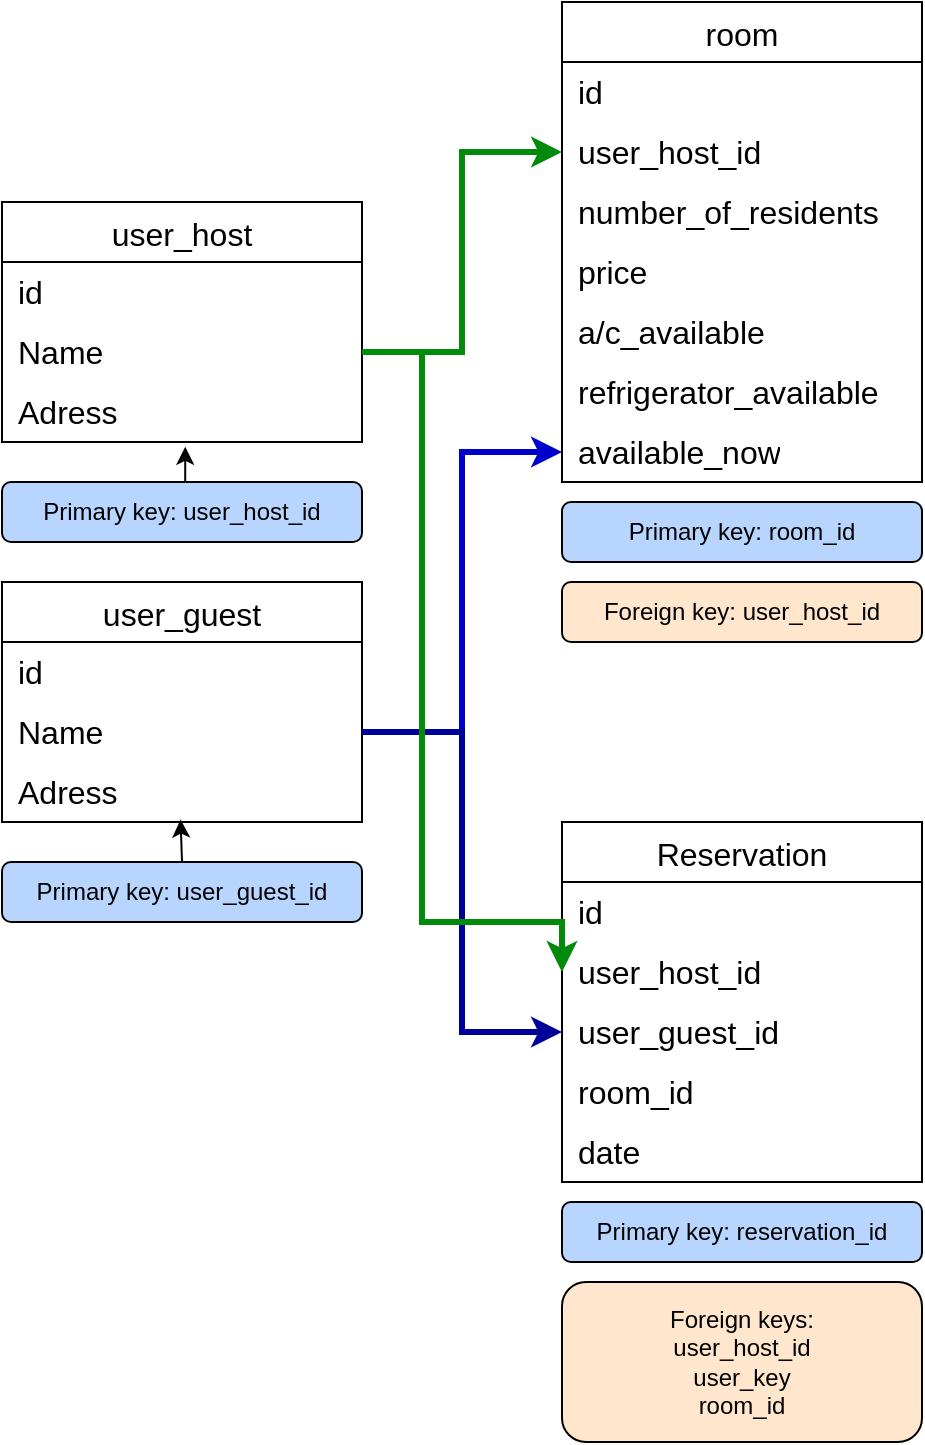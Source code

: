 <mxfile version="21.6.9" type="github">
  <diagram name="Page-1" id="mi1Nz01Pb6jXba4AkOvy">
    <mxGraphModel dx="1500" dy="763" grid="1" gridSize="10" guides="1" tooltips="1" connect="1" arrows="1" fold="1" page="1" pageScale="1" pageWidth="827" pageHeight="1169" math="0" shadow="0">
      <root>
        <mxCell id="0" />
        <mxCell id="1" parent="0" />
        <mxCell id="DrTKX07Md747x0h-s05a-23" value="user_host" style="shape=table;startSize=30;container=1;collapsible=0;childLayout=tableLayout;fixedRows=1;rowLines=0;fontStyle=0;strokeColor=default;fontSize=16;" vertex="1" parent="1">
          <mxGeometry x="80" y="130" width="180" height="120" as="geometry" />
        </mxCell>
        <mxCell id="DrTKX07Md747x0h-s05a-24" value="" style="shape=tableRow;horizontal=0;startSize=0;swimlaneHead=0;swimlaneBody=0;top=0;left=0;bottom=0;right=0;collapsible=0;dropTarget=0;fillColor=none;points=[[0,0.5],[1,0.5]];portConstraint=eastwest;strokeColor=inherit;fontSize=16;" vertex="1" parent="DrTKX07Md747x0h-s05a-23">
          <mxGeometry y="30" width="180" height="30" as="geometry" />
        </mxCell>
        <mxCell id="DrTKX07Md747x0h-s05a-26" value="id" style="shape=partialRectangle;html=1;whiteSpace=wrap;connectable=0;fillColor=none;top=0;left=0;bottom=0;right=0;align=left;spacingLeft=6;overflow=hidden;strokeColor=inherit;fontSize=16;" vertex="1" parent="DrTKX07Md747x0h-s05a-24">
          <mxGeometry width="180" height="30" as="geometry">
            <mxRectangle width="180" height="30" as="alternateBounds" />
          </mxGeometry>
        </mxCell>
        <mxCell id="DrTKX07Md747x0h-s05a-27" value="" style="shape=tableRow;horizontal=0;startSize=0;swimlaneHead=0;swimlaneBody=0;top=0;left=0;bottom=0;right=0;collapsible=0;dropTarget=0;fillColor=none;points=[[0,0.5],[1,0.5]];portConstraint=eastwest;strokeColor=inherit;fontSize=16;" vertex="1" parent="DrTKX07Md747x0h-s05a-23">
          <mxGeometry y="60" width="180" height="30" as="geometry" />
        </mxCell>
        <mxCell id="DrTKX07Md747x0h-s05a-29" value="Name" style="shape=partialRectangle;html=1;whiteSpace=wrap;connectable=0;fillColor=none;top=0;left=0;bottom=0;right=0;align=left;spacingLeft=6;overflow=hidden;strokeColor=inherit;fontSize=16;" vertex="1" parent="DrTKX07Md747x0h-s05a-27">
          <mxGeometry width="180" height="30" as="geometry">
            <mxRectangle width="180" height="30" as="alternateBounds" />
          </mxGeometry>
        </mxCell>
        <mxCell id="DrTKX07Md747x0h-s05a-30" value="" style="shape=tableRow;horizontal=0;startSize=0;swimlaneHead=0;swimlaneBody=0;top=0;left=0;bottom=0;right=0;collapsible=0;dropTarget=0;fillColor=none;points=[[0,0.5],[1,0.5]];portConstraint=eastwest;strokeColor=inherit;fontSize=16;" vertex="1" parent="DrTKX07Md747x0h-s05a-23">
          <mxGeometry y="90" width="180" height="30" as="geometry" />
        </mxCell>
        <mxCell id="DrTKX07Md747x0h-s05a-32" value="Adress" style="shape=partialRectangle;html=1;whiteSpace=wrap;connectable=0;fillColor=none;top=0;left=0;bottom=0;right=0;align=left;spacingLeft=6;overflow=hidden;strokeColor=inherit;fontSize=16;" vertex="1" parent="DrTKX07Md747x0h-s05a-30">
          <mxGeometry width="180" height="30" as="geometry">
            <mxRectangle width="180" height="30" as="alternateBounds" />
          </mxGeometry>
        </mxCell>
        <mxCell id="DrTKX07Md747x0h-s05a-35" style="edgeStyle=orthogonalEdgeStyle;rounded=0;orthogonalLoop=1;jettySize=auto;html=1;exitX=0.5;exitY=0;exitDx=0;exitDy=0;entryX=0.509;entryY=1.08;entryDx=0;entryDy=0;entryPerimeter=0;" edge="1" parent="1" source="DrTKX07Md747x0h-s05a-34" target="DrTKX07Md747x0h-s05a-30">
          <mxGeometry relative="1" as="geometry" />
        </mxCell>
        <mxCell id="DrTKX07Md747x0h-s05a-34" value="Primary key: user_host_id" style="rounded=1;whiteSpace=wrap;html=1;fillColor=#B7D5FF;" vertex="1" parent="1">
          <mxGeometry x="80" y="270" width="180" height="30" as="geometry" />
        </mxCell>
        <mxCell id="DrTKX07Md747x0h-s05a-36" value="user_guest" style="shape=table;startSize=30;container=1;collapsible=0;childLayout=tableLayout;fixedRows=1;rowLines=0;fontStyle=0;strokeColor=default;fontSize=16;" vertex="1" parent="1">
          <mxGeometry x="80" y="320" width="180" height="120" as="geometry" />
        </mxCell>
        <mxCell id="DrTKX07Md747x0h-s05a-37" value="" style="shape=tableRow;horizontal=0;startSize=0;swimlaneHead=0;swimlaneBody=0;top=0;left=0;bottom=0;right=0;collapsible=0;dropTarget=0;fillColor=none;points=[[0,0.5],[1,0.5]];portConstraint=eastwest;strokeColor=inherit;fontSize=16;" vertex="1" parent="DrTKX07Md747x0h-s05a-36">
          <mxGeometry y="30" width="180" height="30" as="geometry" />
        </mxCell>
        <mxCell id="DrTKX07Md747x0h-s05a-39" value="id" style="shape=partialRectangle;html=1;whiteSpace=wrap;connectable=0;fillColor=none;top=0;left=0;bottom=0;right=0;align=left;spacingLeft=6;overflow=hidden;strokeColor=inherit;fontSize=16;" vertex="1" parent="DrTKX07Md747x0h-s05a-37">
          <mxGeometry width="180" height="30" as="geometry">
            <mxRectangle width="180" height="30" as="alternateBounds" />
          </mxGeometry>
        </mxCell>
        <mxCell id="DrTKX07Md747x0h-s05a-40" value="" style="shape=tableRow;horizontal=0;startSize=0;swimlaneHead=0;swimlaneBody=0;top=0;left=0;bottom=0;right=0;collapsible=0;dropTarget=0;fillColor=none;points=[[0,0.5],[1,0.5]];portConstraint=eastwest;strokeColor=inherit;fontSize=16;" vertex="1" parent="DrTKX07Md747x0h-s05a-36">
          <mxGeometry y="60" width="180" height="30" as="geometry" />
        </mxCell>
        <mxCell id="DrTKX07Md747x0h-s05a-42" value="Name" style="shape=partialRectangle;html=1;whiteSpace=wrap;connectable=0;fillColor=none;top=0;left=0;bottom=0;right=0;align=left;spacingLeft=6;overflow=hidden;strokeColor=inherit;fontSize=16;" vertex="1" parent="DrTKX07Md747x0h-s05a-40">
          <mxGeometry width="180" height="30" as="geometry">
            <mxRectangle width="180" height="30" as="alternateBounds" />
          </mxGeometry>
        </mxCell>
        <mxCell id="DrTKX07Md747x0h-s05a-43" value="" style="shape=tableRow;horizontal=0;startSize=0;swimlaneHead=0;swimlaneBody=0;top=0;left=0;bottom=0;right=0;collapsible=0;dropTarget=0;fillColor=none;points=[[0,0.5],[1,0.5]];portConstraint=eastwest;strokeColor=inherit;fontSize=16;" vertex="1" parent="DrTKX07Md747x0h-s05a-36">
          <mxGeometry y="90" width="180" height="30" as="geometry" />
        </mxCell>
        <mxCell id="DrTKX07Md747x0h-s05a-45" value="Adress" style="shape=partialRectangle;html=1;whiteSpace=wrap;connectable=0;fillColor=none;top=0;left=0;bottom=0;right=0;align=left;spacingLeft=6;overflow=hidden;strokeColor=inherit;fontSize=16;" vertex="1" parent="DrTKX07Md747x0h-s05a-43">
          <mxGeometry width="180" height="30" as="geometry">
            <mxRectangle width="180" height="30" as="alternateBounds" />
          </mxGeometry>
        </mxCell>
        <mxCell id="DrTKX07Md747x0h-s05a-47" style="edgeStyle=orthogonalEdgeStyle;rounded=0;orthogonalLoop=1;jettySize=auto;html=1;exitX=0.5;exitY=0;exitDx=0;exitDy=0;entryX=0.496;entryY=0.96;entryDx=0;entryDy=0;entryPerimeter=0;" edge="1" parent="1" source="DrTKX07Md747x0h-s05a-46" target="DrTKX07Md747x0h-s05a-43">
          <mxGeometry relative="1" as="geometry" />
        </mxCell>
        <mxCell id="DrTKX07Md747x0h-s05a-46" value="Primary key: user_guest_id" style="rounded=1;whiteSpace=wrap;html=1;fillColor=#B7D5FF;" vertex="1" parent="1">
          <mxGeometry x="80" y="460" width="180" height="30" as="geometry" />
        </mxCell>
        <mxCell id="DrTKX07Md747x0h-s05a-58" value="room" style="shape=table;startSize=30;container=1;collapsible=0;childLayout=tableLayout;fixedRows=1;rowLines=0;fontStyle=0;strokeColor=default;fontSize=16;" vertex="1" parent="1">
          <mxGeometry x="360" y="30" width="180" height="240" as="geometry" />
        </mxCell>
        <mxCell id="DrTKX07Md747x0h-s05a-59" value="" style="shape=tableRow;horizontal=0;startSize=0;swimlaneHead=0;swimlaneBody=0;top=0;left=0;bottom=0;right=0;collapsible=0;dropTarget=0;fillColor=none;points=[[0,0.5],[1,0.5]];portConstraint=eastwest;strokeColor=inherit;fontSize=16;" vertex="1" parent="DrTKX07Md747x0h-s05a-58">
          <mxGeometry y="30" width="180" height="30" as="geometry" />
        </mxCell>
        <mxCell id="DrTKX07Md747x0h-s05a-61" value="id" style="shape=partialRectangle;html=1;whiteSpace=wrap;connectable=0;fillColor=none;top=0;left=0;bottom=0;right=0;align=left;spacingLeft=6;overflow=hidden;strokeColor=inherit;fontSize=16;" vertex="1" parent="DrTKX07Md747x0h-s05a-59">
          <mxGeometry width="180" height="30" as="geometry">
            <mxRectangle width="180" height="30" as="alternateBounds" />
          </mxGeometry>
        </mxCell>
        <mxCell id="DrTKX07Md747x0h-s05a-84" style="shape=tableRow;horizontal=0;startSize=0;swimlaneHead=0;swimlaneBody=0;top=0;left=0;bottom=0;right=0;collapsible=0;dropTarget=0;fillColor=none;points=[[0,0.5],[1,0.5]];portConstraint=eastwest;strokeColor=inherit;fontSize=16;" vertex="1" parent="DrTKX07Md747x0h-s05a-58">
          <mxGeometry y="60" width="180" height="30" as="geometry" />
        </mxCell>
        <mxCell id="DrTKX07Md747x0h-s05a-85" value="user_host_id" style="shape=partialRectangle;html=1;whiteSpace=wrap;connectable=0;fillColor=none;top=0;left=0;bottom=0;right=0;align=left;spacingLeft=6;overflow=hidden;strokeColor=inherit;fontSize=16;" vertex="1" parent="DrTKX07Md747x0h-s05a-84">
          <mxGeometry width="180" height="30" as="geometry">
            <mxRectangle width="180" height="30" as="alternateBounds" />
          </mxGeometry>
        </mxCell>
        <mxCell id="DrTKX07Md747x0h-s05a-62" value="" style="shape=tableRow;horizontal=0;startSize=0;swimlaneHead=0;swimlaneBody=0;top=0;left=0;bottom=0;right=0;collapsible=0;dropTarget=0;fillColor=none;points=[[0,0.5],[1,0.5]];portConstraint=eastwest;strokeColor=inherit;fontSize=16;" vertex="1" parent="DrTKX07Md747x0h-s05a-58">
          <mxGeometry y="90" width="180" height="30" as="geometry" />
        </mxCell>
        <mxCell id="DrTKX07Md747x0h-s05a-64" value="number_of_residents" style="shape=partialRectangle;html=1;whiteSpace=wrap;connectable=0;fillColor=none;top=0;left=0;bottom=0;right=0;align=left;spacingLeft=6;overflow=hidden;strokeColor=inherit;fontSize=16;" vertex="1" parent="DrTKX07Md747x0h-s05a-62">
          <mxGeometry width="180" height="30" as="geometry">
            <mxRectangle width="180" height="30" as="alternateBounds" />
          </mxGeometry>
        </mxCell>
        <mxCell id="DrTKX07Md747x0h-s05a-65" value="" style="shape=tableRow;horizontal=0;startSize=0;swimlaneHead=0;swimlaneBody=0;top=0;left=0;bottom=0;right=0;collapsible=0;dropTarget=0;fillColor=none;points=[[0,0.5],[1,0.5]];portConstraint=eastwest;strokeColor=inherit;fontSize=16;" vertex="1" parent="DrTKX07Md747x0h-s05a-58">
          <mxGeometry y="120" width="180" height="30" as="geometry" />
        </mxCell>
        <mxCell id="DrTKX07Md747x0h-s05a-67" value="price" style="shape=partialRectangle;html=1;whiteSpace=wrap;connectable=0;fillColor=none;top=0;left=0;bottom=0;right=0;align=left;spacingLeft=6;overflow=hidden;strokeColor=inherit;fontSize=16;" vertex="1" parent="DrTKX07Md747x0h-s05a-65">
          <mxGeometry width="180" height="30" as="geometry">
            <mxRectangle width="180" height="30" as="alternateBounds" />
          </mxGeometry>
        </mxCell>
        <mxCell id="DrTKX07Md747x0h-s05a-74" style="shape=tableRow;horizontal=0;startSize=0;swimlaneHead=0;swimlaneBody=0;top=0;left=0;bottom=0;right=0;collapsible=0;dropTarget=0;fillColor=none;points=[[0,0.5],[1,0.5]];portConstraint=eastwest;strokeColor=inherit;fontSize=16;" vertex="1" parent="DrTKX07Md747x0h-s05a-58">
          <mxGeometry y="150" width="180" height="30" as="geometry" />
        </mxCell>
        <mxCell id="DrTKX07Md747x0h-s05a-75" value="a/c_available" style="shape=partialRectangle;html=1;whiteSpace=wrap;connectable=0;fillColor=none;top=0;left=0;bottom=0;right=0;align=left;spacingLeft=6;overflow=hidden;strokeColor=inherit;fontSize=16;" vertex="1" parent="DrTKX07Md747x0h-s05a-74">
          <mxGeometry width="180" height="30" as="geometry">
            <mxRectangle width="180" height="30" as="alternateBounds" />
          </mxGeometry>
        </mxCell>
        <mxCell id="DrTKX07Md747x0h-s05a-80" style="shape=tableRow;horizontal=0;startSize=0;swimlaneHead=0;swimlaneBody=0;top=0;left=0;bottom=0;right=0;collapsible=0;dropTarget=0;fillColor=none;points=[[0,0.5],[1,0.5]];portConstraint=eastwest;strokeColor=inherit;fontSize=16;" vertex="1" parent="DrTKX07Md747x0h-s05a-58">
          <mxGeometry y="180" width="180" height="30" as="geometry" />
        </mxCell>
        <mxCell id="DrTKX07Md747x0h-s05a-81" value="refrigerator_available" style="shape=partialRectangle;html=1;whiteSpace=wrap;connectable=0;fillColor=none;top=0;left=0;bottom=0;right=0;align=left;spacingLeft=6;overflow=hidden;strokeColor=inherit;fontSize=16;" vertex="1" parent="DrTKX07Md747x0h-s05a-80">
          <mxGeometry width="180" height="30" as="geometry">
            <mxRectangle width="180" height="30" as="alternateBounds" />
          </mxGeometry>
        </mxCell>
        <mxCell id="DrTKX07Md747x0h-s05a-82" style="shape=tableRow;horizontal=0;startSize=0;swimlaneHead=0;swimlaneBody=0;top=0;left=0;bottom=0;right=0;collapsible=0;dropTarget=0;fillColor=none;points=[[0,0.5],[1,0.5]];portConstraint=eastwest;strokeColor=inherit;fontSize=16;" vertex="1" parent="DrTKX07Md747x0h-s05a-58">
          <mxGeometry y="210" width="180" height="30" as="geometry" />
        </mxCell>
        <mxCell id="DrTKX07Md747x0h-s05a-83" value="available_now" style="shape=partialRectangle;html=1;whiteSpace=wrap;connectable=0;fillColor=none;top=0;left=0;bottom=0;right=0;align=left;spacingLeft=6;overflow=hidden;strokeColor=inherit;fontSize=16;" vertex="1" parent="DrTKX07Md747x0h-s05a-82">
          <mxGeometry width="180" height="30" as="geometry">
            <mxRectangle width="180" height="30" as="alternateBounds" />
          </mxGeometry>
        </mxCell>
        <mxCell id="DrTKX07Md747x0h-s05a-69" value="Foreign key: user_host_id" style="rounded=1;whiteSpace=wrap;html=1;fillColor=#FFE6CC;" vertex="1" parent="1">
          <mxGeometry x="360" y="320" width="180" height="30" as="geometry" />
        </mxCell>
        <mxCell id="DrTKX07Md747x0h-s05a-76" style="shape=tableRow;horizontal=0;startSize=0;swimlaneHead=0;swimlaneBody=0;top=0;left=0;bottom=0;right=0;collapsible=0;dropTarget=0;fillColor=none;points=[[0,0.5],[1,0.5]];portConstraint=eastwest;strokeColor=inherit;fontSize=16;" vertex="1" parent="1">
          <mxGeometry x="360" y="180" width="180" height="30" as="geometry" />
        </mxCell>
        <mxCell id="DrTKX07Md747x0h-s05a-86" style="edgeStyle=orthogonalEdgeStyle;rounded=0;orthogonalLoop=1;jettySize=auto;html=1;exitX=1;exitY=0.5;exitDx=0;exitDy=0;entryX=0;entryY=0.5;entryDx=0;entryDy=0;strokeColor=#028A0A;strokeWidth=3;" edge="1" parent="1" source="DrTKX07Md747x0h-s05a-27" target="DrTKX07Md747x0h-s05a-84">
          <mxGeometry relative="1" as="geometry" />
        </mxCell>
        <mxCell id="DrTKX07Md747x0h-s05a-87" style="edgeStyle=orthogonalEdgeStyle;rounded=0;orthogonalLoop=1;jettySize=auto;html=1;entryX=0;entryY=0.5;entryDx=0;entryDy=0;strokeColor=#0000CC;strokeWidth=3;" edge="1" parent="1" source="DrTKX07Md747x0h-s05a-40" target="DrTKX07Md747x0h-s05a-82">
          <mxGeometry relative="1" as="geometry" />
        </mxCell>
        <mxCell id="DrTKX07Md747x0h-s05a-88" value="Primary key: room_id" style="rounded=1;whiteSpace=wrap;html=1;fillColor=#B7D5FF;" vertex="1" parent="1">
          <mxGeometry x="360" y="280" width="180" height="30" as="geometry" />
        </mxCell>
        <mxCell id="DrTKX07Md747x0h-s05a-89" value="Reservation" style="shape=table;startSize=30;container=1;collapsible=0;childLayout=tableLayout;fixedRows=1;rowLines=0;fontStyle=0;strokeColor=default;fontSize=16;" vertex="1" parent="1">
          <mxGeometry x="360" y="440" width="180" height="180" as="geometry" />
        </mxCell>
        <mxCell id="DrTKX07Md747x0h-s05a-90" value="" style="shape=tableRow;horizontal=0;startSize=0;swimlaneHead=0;swimlaneBody=0;top=0;left=0;bottom=0;right=0;collapsible=0;dropTarget=0;fillColor=none;points=[[0,0.5],[1,0.5]];portConstraint=eastwest;strokeColor=inherit;fontSize=16;" vertex="1" parent="DrTKX07Md747x0h-s05a-89">
          <mxGeometry y="30" width="180" height="30" as="geometry" />
        </mxCell>
        <mxCell id="DrTKX07Md747x0h-s05a-91" value="id" style="shape=partialRectangle;html=1;whiteSpace=wrap;connectable=0;fillColor=none;top=0;left=0;bottom=0;right=0;align=left;spacingLeft=6;overflow=hidden;strokeColor=inherit;fontSize=16;" vertex="1" parent="DrTKX07Md747x0h-s05a-90">
          <mxGeometry width="180" height="30" as="geometry">
            <mxRectangle width="180" height="30" as="alternateBounds" />
          </mxGeometry>
        </mxCell>
        <mxCell id="DrTKX07Md747x0h-s05a-92" style="shape=tableRow;horizontal=0;startSize=0;swimlaneHead=0;swimlaneBody=0;top=0;left=0;bottom=0;right=0;collapsible=0;dropTarget=0;fillColor=none;points=[[0,0.5],[1,0.5]];portConstraint=eastwest;strokeColor=inherit;fontSize=16;" vertex="1" parent="DrTKX07Md747x0h-s05a-89">
          <mxGeometry y="60" width="180" height="30" as="geometry" />
        </mxCell>
        <mxCell id="DrTKX07Md747x0h-s05a-93" value="user_host_id" style="shape=partialRectangle;html=1;whiteSpace=wrap;connectable=0;fillColor=none;top=0;left=0;bottom=0;right=0;align=left;spacingLeft=6;overflow=hidden;strokeColor=inherit;fontSize=16;" vertex="1" parent="DrTKX07Md747x0h-s05a-92">
          <mxGeometry width="180" height="30" as="geometry">
            <mxRectangle width="180" height="30" as="alternateBounds" />
          </mxGeometry>
        </mxCell>
        <mxCell id="DrTKX07Md747x0h-s05a-94" value="" style="shape=tableRow;horizontal=0;startSize=0;swimlaneHead=0;swimlaneBody=0;top=0;left=0;bottom=0;right=0;collapsible=0;dropTarget=0;fillColor=none;points=[[0,0.5],[1,0.5]];portConstraint=eastwest;strokeColor=inherit;fontSize=16;" vertex="1" parent="DrTKX07Md747x0h-s05a-89">
          <mxGeometry y="90" width="180" height="30" as="geometry" />
        </mxCell>
        <mxCell id="DrTKX07Md747x0h-s05a-95" value="user_guest_id" style="shape=partialRectangle;html=1;whiteSpace=wrap;connectable=0;fillColor=none;top=0;left=0;bottom=0;right=0;align=left;spacingLeft=6;overflow=hidden;strokeColor=inherit;fontSize=16;" vertex="1" parent="DrTKX07Md747x0h-s05a-94">
          <mxGeometry width="180" height="30" as="geometry">
            <mxRectangle width="180" height="30" as="alternateBounds" />
          </mxGeometry>
        </mxCell>
        <mxCell id="DrTKX07Md747x0h-s05a-96" value="" style="shape=tableRow;horizontal=0;startSize=0;swimlaneHead=0;swimlaneBody=0;top=0;left=0;bottom=0;right=0;collapsible=0;dropTarget=0;fillColor=none;points=[[0,0.5],[1,0.5]];portConstraint=eastwest;strokeColor=inherit;fontSize=16;" vertex="1" parent="DrTKX07Md747x0h-s05a-89">
          <mxGeometry y="120" width="180" height="30" as="geometry" />
        </mxCell>
        <mxCell id="DrTKX07Md747x0h-s05a-97" value="room_id" style="shape=partialRectangle;html=1;whiteSpace=wrap;connectable=0;fillColor=none;top=0;left=0;bottom=0;right=0;align=left;spacingLeft=6;overflow=hidden;strokeColor=inherit;fontSize=16;" vertex="1" parent="DrTKX07Md747x0h-s05a-96">
          <mxGeometry width="180" height="30" as="geometry">
            <mxRectangle width="180" height="30" as="alternateBounds" />
          </mxGeometry>
        </mxCell>
        <mxCell id="DrTKX07Md747x0h-s05a-98" style="shape=tableRow;horizontal=0;startSize=0;swimlaneHead=0;swimlaneBody=0;top=0;left=0;bottom=0;right=0;collapsible=0;dropTarget=0;fillColor=none;points=[[0,0.5],[1,0.5]];portConstraint=eastwest;strokeColor=inherit;fontSize=16;" vertex="1" parent="DrTKX07Md747x0h-s05a-89">
          <mxGeometry y="150" width="180" height="30" as="geometry" />
        </mxCell>
        <mxCell id="DrTKX07Md747x0h-s05a-99" value="date" style="shape=partialRectangle;html=1;whiteSpace=wrap;connectable=0;fillColor=none;top=0;left=0;bottom=0;right=0;align=left;spacingLeft=6;overflow=hidden;strokeColor=inherit;fontSize=16;" vertex="1" parent="DrTKX07Md747x0h-s05a-98">
          <mxGeometry width="180" height="30" as="geometry">
            <mxRectangle width="180" height="30" as="alternateBounds" />
          </mxGeometry>
        </mxCell>
        <mxCell id="DrTKX07Md747x0h-s05a-104" value="Foreign keys: &lt;br&gt;user_host_id&lt;br&gt;user_key&lt;br&gt;room_id" style="rounded=1;whiteSpace=wrap;html=1;fillColor=#FFE6CC;" vertex="1" parent="1">
          <mxGeometry x="360" y="670" width="180" height="80" as="geometry" />
        </mxCell>
        <mxCell id="DrTKX07Md747x0h-s05a-105" value="Primary key: reservation_id" style="rounded=1;whiteSpace=wrap;html=1;fillColor=#B7D5FF;" vertex="1" parent="1">
          <mxGeometry x="360" y="630" width="180" height="30" as="geometry" />
        </mxCell>
        <mxCell id="DrTKX07Md747x0h-s05a-106" style="edgeStyle=orthogonalEdgeStyle;rounded=0;orthogonalLoop=1;jettySize=auto;html=1;exitX=1;exitY=0.5;exitDx=0;exitDy=0;entryX=0;entryY=0.5;entryDx=0;entryDy=0;strokeColor=#000099;spacing=2;strokeWidth=3;" edge="1" parent="1" source="DrTKX07Md747x0h-s05a-40" target="DrTKX07Md747x0h-s05a-94">
          <mxGeometry relative="1" as="geometry" />
        </mxCell>
        <mxCell id="DrTKX07Md747x0h-s05a-108" style="edgeStyle=orthogonalEdgeStyle;rounded=0;orthogonalLoop=1;jettySize=auto;html=1;exitX=1;exitY=0.5;exitDx=0;exitDy=0;entryX=0;entryY=0.5;entryDx=0;entryDy=0;strokeColor=#028A0A;strokeWidth=3;" edge="1" parent="1" source="DrTKX07Md747x0h-s05a-27" target="DrTKX07Md747x0h-s05a-92">
          <mxGeometry relative="1" as="geometry">
            <Array as="points">
              <mxPoint x="290" y="205" />
              <mxPoint x="290" y="490" />
              <mxPoint x="360" y="490" />
            </Array>
          </mxGeometry>
        </mxCell>
      </root>
    </mxGraphModel>
  </diagram>
</mxfile>
